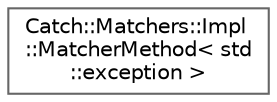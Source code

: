 digraph "Graphical Class Hierarchy"
{
 // LATEX_PDF_SIZE
  bgcolor="transparent";
  edge [fontname=Helvetica,fontsize=10,labelfontname=Helvetica,labelfontsize=10];
  node [fontname=Helvetica,fontsize=10,shape=box,height=0.2,width=0.4];
  rankdir="LR";
  Node0 [label="Catch::Matchers::Impl\l::MatcherMethod\< std\l::exception \>",height=0.2,width=0.4,color="grey40", fillcolor="white", style="filled",URL="$struct_catch_1_1_matchers_1_1_impl_1_1_matcher_method.html",tooltip=" "];
}
